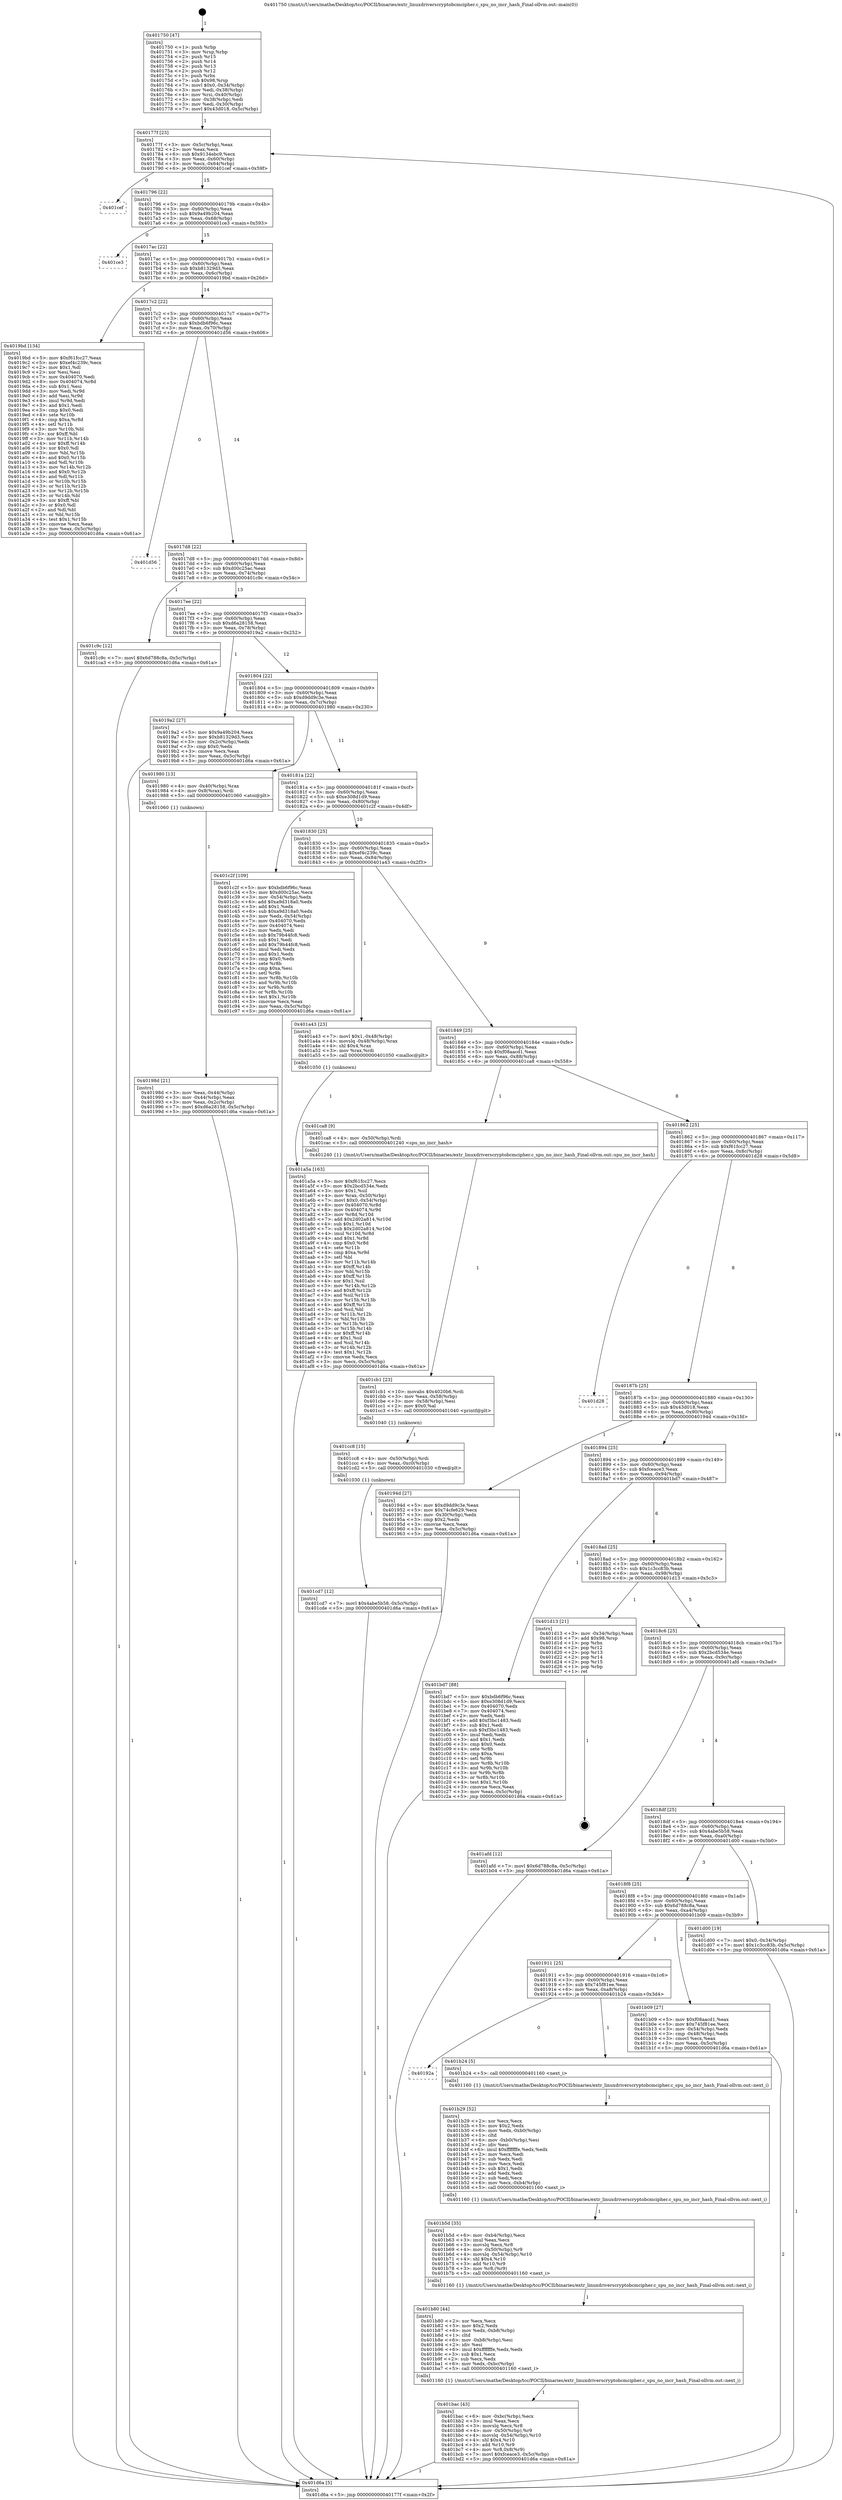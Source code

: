 digraph "0x401750" {
  label = "0x401750 (/mnt/c/Users/mathe/Desktop/tcc/POCII/binaries/extr_linuxdriverscryptobcmcipher.c_spu_no_incr_hash_Final-ollvm.out::main(0))"
  labelloc = "t"
  node[shape=record]

  Entry [label="",width=0.3,height=0.3,shape=circle,fillcolor=black,style=filled]
  "0x40177f" [label="{
     0x40177f [23]\l
     | [instrs]\l
     &nbsp;&nbsp;0x40177f \<+3\>: mov -0x5c(%rbp),%eax\l
     &nbsp;&nbsp;0x401782 \<+2\>: mov %eax,%ecx\l
     &nbsp;&nbsp;0x401784 \<+6\>: sub $0x9134ebc9,%ecx\l
     &nbsp;&nbsp;0x40178a \<+3\>: mov %eax,-0x60(%rbp)\l
     &nbsp;&nbsp;0x40178d \<+3\>: mov %ecx,-0x64(%rbp)\l
     &nbsp;&nbsp;0x401790 \<+6\>: je 0000000000401cef \<main+0x59f\>\l
  }"]
  "0x401cef" [label="{
     0x401cef\l
  }", style=dashed]
  "0x401796" [label="{
     0x401796 [22]\l
     | [instrs]\l
     &nbsp;&nbsp;0x401796 \<+5\>: jmp 000000000040179b \<main+0x4b\>\l
     &nbsp;&nbsp;0x40179b \<+3\>: mov -0x60(%rbp),%eax\l
     &nbsp;&nbsp;0x40179e \<+5\>: sub $0x9a49b204,%eax\l
     &nbsp;&nbsp;0x4017a3 \<+3\>: mov %eax,-0x68(%rbp)\l
     &nbsp;&nbsp;0x4017a6 \<+6\>: je 0000000000401ce3 \<main+0x593\>\l
  }"]
  Exit [label="",width=0.3,height=0.3,shape=circle,fillcolor=black,style=filled,peripheries=2]
  "0x401ce3" [label="{
     0x401ce3\l
  }", style=dashed]
  "0x4017ac" [label="{
     0x4017ac [22]\l
     | [instrs]\l
     &nbsp;&nbsp;0x4017ac \<+5\>: jmp 00000000004017b1 \<main+0x61\>\l
     &nbsp;&nbsp;0x4017b1 \<+3\>: mov -0x60(%rbp),%eax\l
     &nbsp;&nbsp;0x4017b4 \<+5\>: sub $0xb81329d3,%eax\l
     &nbsp;&nbsp;0x4017b9 \<+3\>: mov %eax,-0x6c(%rbp)\l
     &nbsp;&nbsp;0x4017bc \<+6\>: je 00000000004019bd \<main+0x26d\>\l
  }"]
  "0x401cd7" [label="{
     0x401cd7 [12]\l
     | [instrs]\l
     &nbsp;&nbsp;0x401cd7 \<+7\>: movl $0x4abe5b58,-0x5c(%rbp)\l
     &nbsp;&nbsp;0x401cde \<+5\>: jmp 0000000000401d6a \<main+0x61a\>\l
  }"]
  "0x4019bd" [label="{
     0x4019bd [134]\l
     | [instrs]\l
     &nbsp;&nbsp;0x4019bd \<+5\>: mov $0xf61fcc27,%eax\l
     &nbsp;&nbsp;0x4019c2 \<+5\>: mov $0xef4c239c,%ecx\l
     &nbsp;&nbsp;0x4019c7 \<+2\>: mov $0x1,%dl\l
     &nbsp;&nbsp;0x4019c9 \<+2\>: xor %esi,%esi\l
     &nbsp;&nbsp;0x4019cb \<+7\>: mov 0x404070,%edi\l
     &nbsp;&nbsp;0x4019d2 \<+8\>: mov 0x404074,%r8d\l
     &nbsp;&nbsp;0x4019da \<+3\>: sub $0x1,%esi\l
     &nbsp;&nbsp;0x4019dd \<+3\>: mov %edi,%r9d\l
     &nbsp;&nbsp;0x4019e0 \<+3\>: add %esi,%r9d\l
     &nbsp;&nbsp;0x4019e3 \<+4\>: imul %r9d,%edi\l
     &nbsp;&nbsp;0x4019e7 \<+3\>: and $0x1,%edi\l
     &nbsp;&nbsp;0x4019ea \<+3\>: cmp $0x0,%edi\l
     &nbsp;&nbsp;0x4019ed \<+4\>: sete %r10b\l
     &nbsp;&nbsp;0x4019f1 \<+4\>: cmp $0xa,%r8d\l
     &nbsp;&nbsp;0x4019f5 \<+4\>: setl %r11b\l
     &nbsp;&nbsp;0x4019f9 \<+3\>: mov %r10b,%bl\l
     &nbsp;&nbsp;0x4019fc \<+3\>: xor $0xff,%bl\l
     &nbsp;&nbsp;0x4019ff \<+3\>: mov %r11b,%r14b\l
     &nbsp;&nbsp;0x401a02 \<+4\>: xor $0xff,%r14b\l
     &nbsp;&nbsp;0x401a06 \<+3\>: xor $0x0,%dl\l
     &nbsp;&nbsp;0x401a09 \<+3\>: mov %bl,%r15b\l
     &nbsp;&nbsp;0x401a0c \<+4\>: and $0x0,%r15b\l
     &nbsp;&nbsp;0x401a10 \<+3\>: and %dl,%r10b\l
     &nbsp;&nbsp;0x401a13 \<+3\>: mov %r14b,%r12b\l
     &nbsp;&nbsp;0x401a16 \<+4\>: and $0x0,%r12b\l
     &nbsp;&nbsp;0x401a1a \<+3\>: and %dl,%r11b\l
     &nbsp;&nbsp;0x401a1d \<+3\>: or %r10b,%r15b\l
     &nbsp;&nbsp;0x401a20 \<+3\>: or %r11b,%r12b\l
     &nbsp;&nbsp;0x401a23 \<+3\>: xor %r12b,%r15b\l
     &nbsp;&nbsp;0x401a26 \<+3\>: or %r14b,%bl\l
     &nbsp;&nbsp;0x401a29 \<+3\>: xor $0xff,%bl\l
     &nbsp;&nbsp;0x401a2c \<+3\>: or $0x0,%dl\l
     &nbsp;&nbsp;0x401a2f \<+2\>: and %dl,%bl\l
     &nbsp;&nbsp;0x401a31 \<+3\>: or %bl,%r15b\l
     &nbsp;&nbsp;0x401a34 \<+4\>: test $0x1,%r15b\l
     &nbsp;&nbsp;0x401a38 \<+3\>: cmovne %ecx,%eax\l
     &nbsp;&nbsp;0x401a3b \<+3\>: mov %eax,-0x5c(%rbp)\l
     &nbsp;&nbsp;0x401a3e \<+5\>: jmp 0000000000401d6a \<main+0x61a\>\l
  }"]
  "0x4017c2" [label="{
     0x4017c2 [22]\l
     | [instrs]\l
     &nbsp;&nbsp;0x4017c2 \<+5\>: jmp 00000000004017c7 \<main+0x77\>\l
     &nbsp;&nbsp;0x4017c7 \<+3\>: mov -0x60(%rbp),%eax\l
     &nbsp;&nbsp;0x4017ca \<+5\>: sub $0xbdb6f96c,%eax\l
     &nbsp;&nbsp;0x4017cf \<+3\>: mov %eax,-0x70(%rbp)\l
     &nbsp;&nbsp;0x4017d2 \<+6\>: je 0000000000401d56 \<main+0x606\>\l
  }"]
  "0x401cc8" [label="{
     0x401cc8 [15]\l
     | [instrs]\l
     &nbsp;&nbsp;0x401cc8 \<+4\>: mov -0x50(%rbp),%rdi\l
     &nbsp;&nbsp;0x401ccc \<+6\>: mov %eax,-0xc0(%rbp)\l
     &nbsp;&nbsp;0x401cd2 \<+5\>: call 0000000000401030 \<free@plt\>\l
     | [calls]\l
     &nbsp;&nbsp;0x401030 \{1\} (unknown)\l
  }"]
  "0x401d56" [label="{
     0x401d56\l
  }", style=dashed]
  "0x4017d8" [label="{
     0x4017d8 [22]\l
     | [instrs]\l
     &nbsp;&nbsp;0x4017d8 \<+5\>: jmp 00000000004017dd \<main+0x8d\>\l
     &nbsp;&nbsp;0x4017dd \<+3\>: mov -0x60(%rbp),%eax\l
     &nbsp;&nbsp;0x4017e0 \<+5\>: sub $0xd00c25ac,%eax\l
     &nbsp;&nbsp;0x4017e5 \<+3\>: mov %eax,-0x74(%rbp)\l
     &nbsp;&nbsp;0x4017e8 \<+6\>: je 0000000000401c9c \<main+0x54c\>\l
  }"]
  "0x401cb1" [label="{
     0x401cb1 [23]\l
     | [instrs]\l
     &nbsp;&nbsp;0x401cb1 \<+10\>: movabs $0x4020b6,%rdi\l
     &nbsp;&nbsp;0x401cbb \<+3\>: mov %eax,-0x58(%rbp)\l
     &nbsp;&nbsp;0x401cbe \<+3\>: mov -0x58(%rbp),%esi\l
     &nbsp;&nbsp;0x401cc1 \<+2\>: mov $0x0,%al\l
     &nbsp;&nbsp;0x401cc3 \<+5\>: call 0000000000401040 \<printf@plt\>\l
     | [calls]\l
     &nbsp;&nbsp;0x401040 \{1\} (unknown)\l
  }"]
  "0x401c9c" [label="{
     0x401c9c [12]\l
     | [instrs]\l
     &nbsp;&nbsp;0x401c9c \<+7\>: movl $0x6d788c8a,-0x5c(%rbp)\l
     &nbsp;&nbsp;0x401ca3 \<+5\>: jmp 0000000000401d6a \<main+0x61a\>\l
  }"]
  "0x4017ee" [label="{
     0x4017ee [22]\l
     | [instrs]\l
     &nbsp;&nbsp;0x4017ee \<+5\>: jmp 00000000004017f3 \<main+0xa3\>\l
     &nbsp;&nbsp;0x4017f3 \<+3\>: mov -0x60(%rbp),%eax\l
     &nbsp;&nbsp;0x4017f6 \<+5\>: sub $0xd6a28158,%eax\l
     &nbsp;&nbsp;0x4017fb \<+3\>: mov %eax,-0x78(%rbp)\l
     &nbsp;&nbsp;0x4017fe \<+6\>: je 00000000004019a2 \<main+0x252\>\l
  }"]
  "0x401bac" [label="{
     0x401bac [43]\l
     | [instrs]\l
     &nbsp;&nbsp;0x401bac \<+6\>: mov -0xbc(%rbp),%ecx\l
     &nbsp;&nbsp;0x401bb2 \<+3\>: imul %eax,%ecx\l
     &nbsp;&nbsp;0x401bb5 \<+3\>: movslq %ecx,%r8\l
     &nbsp;&nbsp;0x401bb8 \<+4\>: mov -0x50(%rbp),%r9\l
     &nbsp;&nbsp;0x401bbc \<+4\>: movslq -0x54(%rbp),%r10\l
     &nbsp;&nbsp;0x401bc0 \<+4\>: shl $0x4,%r10\l
     &nbsp;&nbsp;0x401bc4 \<+3\>: add %r10,%r9\l
     &nbsp;&nbsp;0x401bc7 \<+4\>: mov %r8,0x8(%r9)\l
     &nbsp;&nbsp;0x401bcb \<+7\>: movl $0xfceace3,-0x5c(%rbp)\l
     &nbsp;&nbsp;0x401bd2 \<+5\>: jmp 0000000000401d6a \<main+0x61a\>\l
  }"]
  "0x4019a2" [label="{
     0x4019a2 [27]\l
     | [instrs]\l
     &nbsp;&nbsp;0x4019a2 \<+5\>: mov $0x9a49b204,%eax\l
     &nbsp;&nbsp;0x4019a7 \<+5\>: mov $0xb81329d3,%ecx\l
     &nbsp;&nbsp;0x4019ac \<+3\>: mov -0x2c(%rbp),%edx\l
     &nbsp;&nbsp;0x4019af \<+3\>: cmp $0x0,%edx\l
     &nbsp;&nbsp;0x4019b2 \<+3\>: cmove %ecx,%eax\l
     &nbsp;&nbsp;0x4019b5 \<+3\>: mov %eax,-0x5c(%rbp)\l
     &nbsp;&nbsp;0x4019b8 \<+5\>: jmp 0000000000401d6a \<main+0x61a\>\l
  }"]
  "0x401804" [label="{
     0x401804 [22]\l
     | [instrs]\l
     &nbsp;&nbsp;0x401804 \<+5\>: jmp 0000000000401809 \<main+0xb9\>\l
     &nbsp;&nbsp;0x401809 \<+3\>: mov -0x60(%rbp),%eax\l
     &nbsp;&nbsp;0x40180c \<+5\>: sub $0xd9dd9c3e,%eax\l
     &nbsp;&nbsp;0x401811 \<+3\>: mov %eax,-0x7c(%rbp)\l
     &nbsp;&nbsp;0x401814 \<+6\>: je 0000000000401980 \<main+0x230\>\l
  }"]
  "0x401b80" [label="{
     0x401b80 [44]\l
     | [instrs]\l
     &nbsp;&nbsp;0x401b80 \<+2\>: xor %ecx,%ecx\l
     &nbsp;&nbsp;0x401b82 \<+5\>: mov $0x2,%edx\l
     &nbsp;&nbsp;0x401b87 \<+6\>: mov %edx,-0xb8(%rbp)\l
     &nbsp;&nbsp;0x401b8d \<+1\>: cltd\l
     &nbsp;&nbsp;0x401b8e \<+6\>: mov -0xb8(%rbp),%esi\l
     &nbsp;&nbsp;0x401b94 \<+2\>: idiv %esi\l
     &nbsp;&nbsp;0x401b96 \<+6\>: imul $0xfffffffe,%edx,%edx\l
     &nbsp;&nbsp;0x401b9c \<+3\>: sub $0x1,%ecx\l
     &nbsp;&nbsp;0x401b9f \<+2\>: sub %ecx,%edx\l
     &nbsp;&nbsp;0x401ba1 \<+6\>: mov %edx,-0xbc(%rbp)\l
     &nbsp;&nbsp;0x401ba7 \<+5\>: call 0000000000401160 \<next_i\>\l
     | [calls]\l
     &nbsp;&nbsp;0x401160 \{1\} (/mnt/c/Users/mathe/Desktop/tcc/POCII/binaries/extr_linuxdriverscryptobcmcipher.c_spu_no_incr_hash_Final-ollvm.out::next_i)\l
  }"]
  "0x401980" [label="{
     0x401980 [13]\l
     | [instrs]\l
     &nbsp;&nbsp;0x401980 \<+4\>: mov -0x40(%rbp),%rax\l
     &nbsp;&nbsp;0x401984 \<+4\>: mov 0x8(%rax),%rdi\l
     &nbsp;&nbsp;0x401988 \<+5\>: call 0000000000401060 \<atoi@plt\>\l
     | [calls]\l
     &nbsp;&nbsp;0x401060 \{1\} (unknown)\l
  }"]
  "0x40181a" [label="{
     0x40181a [22]\l
     | [instrs]\l
     &nbsp;&nbsp;0x40181a \<+5\>: jmp 000000000040181f \<main+0xcf\>\l
     &nbsp;&nbsp;0x40181f \<+3\>: mov -0x60(%rbp),%eax\l
     &nbsp;&nbsp;0x401822 \<+5\>: sub $0xe308d1d9,%eax\l
     &nbsp;&nbsp;0x401827 \<+3\>: mov %eax,-0x80(%rbp)\l
     &nbsp;&nbsp;0x40182a \<+6\>: je 0000000000401c2f \<main+0x4df\>\l
  }"]
  "0x401b5d" [label="{
     0x401b5d [35]\l
     | [instrs]\l
     &nbsp;&nbsp;0x401b5d \<+6\>: mov -0xb4(%rbp),%ecx\l
     &nbsp;&nbsp;0x401b63 \<+3\>: imul %eax,%ecx\l
     &nbsp;&nbsp;0x401b66 \<+3\>: movslq %ecx,%r8\l
     &nbsp;&nbsp;0x401b69 \<+4\>: mov -0x50(%rbp),%r9\l
     &nbsp;&nbsp;0x401b6d \<+4\>: movslq -0x54(%rbp),%r10\l
     &nbsp;&nbsp;0x401b71 \<+4\>: shl $0x4,%r10\l
     &nbsp;&nbsp;0x401b75 \<+3\>: add %r10,%r9\l
     &nbsp;&nbsp;0x401b78 \<+3\>: mov %r8,(%r9)\l
     &nbsp;&nbsp;0x401b7b \<+5\>: call 0000000000401160 \<next_i\>\l
     | [calls]\l
     &nbsp;&nbsp;0x401160 \{1\} (/mnt/c/Users/mathe/Desktop/tcc/POCII/binaries/extr_linuxdriverscryptobcmcipher.c_spu_no_incr_hash_Final-ollvm.out::next_i)\l
  }"]
  "0x401c2f" [label="{
     0x401c2f [109]\l
     | [instrs]\l
     &nbsp;&nbsp;0x401c2f \<+5\>: mov $0xbdb6f96c,%eax\l
     &nbsp;&nbsp;0x401c34 \<+5\>: mov $0xd00c25ac,%ecx\l
     &nbsp;&nbsp;0x401c39 \<+3\>: mov -0x54(%rbp),%edx\l
     &nbsp;&nbsp;0x401c3c \<+6\>: add $0xa9d318a0,%edx\l
     &nbsp;&nbsp;0x401c42 \<+3\>: add $0x1,%edx\l
     &nbsp;&nbsp;0x401c45 \<+6\>: sub $0xa9d318a0,%edx\l
     &nbsp;&nbsp;0x401c4b \<+3\>: mov %edx,-0x54(%rbp)\l
     &nbsp;&nbsp;0x401c4e \<+7\>: mov 0x404070,%edx\l
     &nbsp;&nbsp;0x401c55 \<+7\>: mov 0x404074,%esi\l
     &nbsp;&nbsp;0x401c5c \<+2\>: mov %edx,%edi\l
     &nbsp;&nbsp;0x401c5e \<+6\>: sub $0x79b44fc8,%edi\l
     &nbsp;&nbsp;0x401c64 \<+3\>: sub $0x1,%edi\l
     &nbsp;&nbsp;0x401c67 \<+6\>: add $0x79b44fc8,%edi\l
     &nbsp;&nbsp;0x401c6d \<+3\>: imul %edi,%edx\l
     &nbsp;&nbsp;0x401c70 \<+3\>: and $0x1,%edx\l
     &nbsp;&nbsp;0x401c73 \<+3\>: cmp $0x0,%edx\l
     &nbsp;&nbsp;0x401c76 \<+4\>: sete %r8b\l
     &nbsp;&nbsp;0x401c7a \<+3\>: cmp $0xa,%esi\l
     &nbsp;&nbsp;0x401c7d \<+4\>: setl %r9b\l
     &nbsp;&nbsp;0x401c81 \<+3\>: mov %r8b,%r10b\l
     &nbsp;&nbsp;0x401c84 \<+3\>: and %r9b,%r10b\l
     &nbsp;&nbsp;0x401c87 \<+3\>: xor %r9b,%r8b\l
     &nbsp;&nbsp;0x401c8a \<+3\>: or %r8b,%r10b\l
     &nbsp;&nbsp;0x401c8d \<+4\>: test $0x1,%r10b\l
     &nbsp;&nbsp;0x401c91 \<+3\>: cmovne %ecx,%eax\l
     &nbsp;&nbsp;0x401c94 \<+3\>: mov %eax,-0x5c(%rbp)\l
     &nbsp;&nbsp;0x401c97 \<+5\>: jmp 0000000000401d6a \<main+0x61a\>\l
  }"]
  "0x401830" [label="{
     0x401830 [25]\l
     | [instrs]\l
     &nbsp;&nbsp;0x401830 \<+5\>: jmp 0000000000401835 \<main+0xe5\>\l
     &nbsp;&nbsp;0x401835 \<+3\>: mov -0x60(%rbp),%eax\l
     &nbsp;&nbsp;0x401838 \<+5\>: sub $0xef4c239c,%eax\l
     &nbsp;&nbsp;0x40183d \<+6\>: mov %eax,-0x84(%rbp)\l
     &nbsp;&nbsp;0x401843 \<+6\>: je 0000000000401a43 \<main+0x2f3\>\l
  }"]
  "0x401b29" [label="{
     0x401b29 [52]\l
     | [instrs]\l
     &nbsp;&nbsp;0x401b29 \<+2\>: xor %ecx,%ecx\l
     &nbsp;&nbsp;0x401b2b \<+5\>: mov $0x2,%edx\l
     &nbsp;&nbsp;0x401b30 \<+6\>: mov %edx,-0xb0(%rbp)\l
     &nbsp;&nbsp;0x401b36 \<+1\>: cltd\l
     &nbsp;&nbsp;0x401b37 \<+6\>: mov -0xb0(%rbp),%esi\l
     &nbsp;&nbsp;0x401b3d \<+2\>: idiv %esi\l
     &nbsp;&nbsp;0x401b3f \<+6\>: imul $0xfffffffe,%edx,%edx\l
     &nbsp;&nbsp;0x401b45 \<+2\>: mov %ecx,%edi\l
     &nbsp;&nbsp;0x401b47 \<+2\>: sub %edx,%edi\l
     &nbsp;&nbsp;0x401b49 \<+2\>: mov %ecx,%edx\l
     &nbsp;&nbsp;0x401b4b \<+3\>: sub $0x1,%edx\l
     &nbsp;&nbsp;0x401b4e \<+2\>: add %edx,%edi\l
     &nbsp;&nbsp;0x401b50 \<+2\>: sub %edi,%ecx\l
     &nbsp;&nbsp;0x401b52 \<+6\>: mov %ecx,-0xb4(%rbp)\l
     &nbsp;&nbsp;0x401b58 \<+5\>: call 0000000000401160 \<next_i\>\l
     | [calls]\l
     &nbsp;&nbsp;0x401160 \{1\} (/mnt/c/Users/mathe/Desktop/tcc/POCII/binaries/extr_linuxdriverscryptobcmcipher.c_spu_no_incr_hash_Final-ollvm.out::next_i)\l
  }"]
  "0x401a43" [label="{
     0x401a43 [23]\l
     | [instrs]\l
     &nbsp;&nbsp;0x401a43 \<+7\>: movl $0x1,-0x48(%rbp)\l
     &nbsp;&nbsp;0x401a4a \<+4\>: movslq -0x48(%rbp),%rax\l
     &nbsp;&nbsp;0x401a4e \<+4\>: shl $0x4,%rax\l
     &nbsp;&nbsp;0x401a52 \<+3\>: mov %rax,%rdi\l
     &nbsp;&nbsp;0x401a55 \<+5\>: call 0000000000401050 \<malloc@plt\>\l
     | [calls]\l
     &nbsp;&nbsp;0x401050 \{1\} (unknown)\l
  }"]
  "0x401849" [label="{
     0x401849 [25]\l
     | [instrs]\l
     &nbsp;&nbsp;0x401849 \<+5\>: jmp 000000000040184e \<main+0xfe\>\l
     &nbsp;&nbsp;0x40184e \<+3\>: mov -0x60(%rbp),%eax\l
     &nbsp;&nbsp;0x401851 \<+5\>: sub $0xf08aacd1,%eax\l
     &nbsp;&nbsp;0x401856 \<+6\>: mov %eax,-0x88(%rbp)\l
     &nbsp;&nbsp;0x40185c \<+6\>: je 0000000000401ca8 \<main+0x558\>\l
  }"]
  "0x40192a" [label="{
     0x40192a\l
  }", style=dashed]
  "0x401ca8" [label="{
     0x401ca8 [9]\l
     | [instrs]\l
     &nbsp;&nbsp;0x401ca8 \<+4\>: mov -0x50(%rbp),%rdi\l
     &nbsp;&nbsp;0x401cac \<+5\>: call 0000000000401240 \<spu_no_incr_hash\>\l
     | [calls]\l
     &nbsp;&nbsp;0x401240 \{1\} (/mnt/c/Users/mathe/Desktop/tcc/POCII/binaries/extr_linuxdriverscryptobcmcipher.c_spu_no_incr_hash_Final-ollvm.out::spu_no_incr_hash)\l
  }"]
  "0x401862" [label="{
     0x401862 [25]\l
     | [instrs]\l
     &nbsp;&nbsp;0x401862 \<+5\>: jmp 0000000000401867 \<main+0x117\>\l
     &nbsp;&nbsp;0x401867 \<+3\>: mov -0x60(%rbp),%eax\l
     &nbsp;&nbsp;0x40186a \<+5\>: sub $0xf61fcc27,%eax\l
     &nbsp;&nbsp;0x40186f \<+6\>: mov %eax,-0x8c(%rbp)\l
     &nbsp;&nbsp;0x401875 \<+6\>: je 0000000000401d28 \<main+0x5d8\>\l
  }"]
  "0x401b24" [label="{
     0x401b24 [5]\l
     | [instrs]\l
     &nbsp;&nbsp;0x401b24 \<+5\>: call 0000000000401160 \<next_i\>\l
     | [calls]\l
     &nbsp;&nbsp;0x401160 \{1\} (/mnt/c/Users/mathe/Desktop/tcc/POCII/binaries/extr_linuxdriverscryptobcmcipher.c_spu_no_incr_hash_Final-ollvm.out::next_i)\l
  }"]
  "0x401d28" [label="{
     0x401d28\l
  }", style=dashed]
  "0x40187b" [label="{
     0x40187b [25]\l
     | [instrs]\l
     &nbsp;&nbsp;0x40187b \<+5\>: jmp 0000000000401880 \<main+0x130\>\l
     &nbsp;&nbsp;0x401880 \<+3\>: mov -0x60(%rbp),%eax\l
     &nbsp;&nbsp;0x401883 \<+5\>: sub $0x43d018,%eax\l
     &nbsp;&nbsp;0x401888 \<+6\>: mov %eax,-0x90(%rbp)\l
     &nbsp;&nbsp;0x40188e \<+6\>: je 000000000040194d \<main+0x1fd\>\l
  }"]
  "0x401911" [label="{
     0x401911 [25]\l
     | [instrs]\l
     &nbsp;&nbsp;0x401911 \<+5\>: jmp 0000000000401916 \<main+0x1c6\>\l
     &nbsp;&nbsp;0x401916 \<+3\>: mov -0x60(%rbp),%eax\l
     &nbsp;&nbsp;0x401919 \<+5\>: sub $0x745f81ee,%eax\l
     &nbsp;&nbsp;0x40191e \<+6\>: mov %eax,-0xa8(%rbp)\l
     &nbsp;&nbsp;0x401924 \<+6\>: je 0000000000401b24 \<main+0x3d4\>\l
  }"]
  "0x40194d" [label="{
     0x40194d [27]\l
     | [instrs]\l
     &nbsp;&nbsp;0x40194d \<+5\>: mov $0xd9dd9c3e,%eax\l
     &nbsp;&nbsp;0x401952 \<+5\>: mov $0x74cfe629,%ecx\l
     &nbsp;&nbsp;0x401957 \<+3\>: mov -0x30(%rbp),%edx\l
     &nbsp;&nbsp;0x40195a \<+3\>: cmp $0x2,%edx\l
     &nbsp;&nbsp;0x40195d \<+3\>: cmovne %ecx,%eax\l
     &nbsp;&nbsp;0x401960 \<+3\>: mov %eax,-0x5c(%rbp)\l
     &nbsp;&nbsp;0x401963 \<+5\>: jmp 0000000000401d6a \<main+0x61a\>\l
  }"]
  "0x401894" [label="{
     0x401894 [25]\l
     | [instrs]\l
     &nbsp;&nbsp;0x401894 \<+5\>: jmp 0000000000401899 \<main+0x149\>\l
     &nbsp;&nbsp;0x401899 \<+3\>: mov -0x60(%rbp),%eax\l
     &nbsp;&nbsp;0x40189c \<+5\>: sub $0xfceace3,%eax\l
     &nbsp;&nbsp;0x4018a1 \<+6\>: mov %eax,-0x94(%rbp)\l
     &nbsp;&nbsp;0x4018a7 \<+6\>: je 0000000000401bd7 \<main+0x487\>\l
  }"]
  "0x401d6a" [label="{
     0x401d6a [5]\l
     | [instrs]\l
     &nbsp;&nbsp;0x401d6a \<+5\>: jmp 000000000040177f \<main+0x2f\>\l
  }"]
  "0x401750" [label="{
     0x401750 [47]\l
     | [instrs]\l
     &nbsp;&nbsp;0x401750 \<+1\>: push %rbp\l
     &nbsp;&nbsp;0x401751 \<+3\>: mov %rsp,%rbp\l
     &nbsp;&nbsp;0x401754 \<+2\>: push %r15\l
     &nbsp;&nbsp;0x401756 \<+2\>: push %r14\l
     &nbsp;&nbsp;0x401758 \<+2\>: push %r13\l
     &nbsp;&nbsp;0x40175a \<+2\>: push %r12\l
     &nbsp;&nbsp;0x40175c \<+1\>: push %rbx\l
     &nbsp;&nbsp;0x40175d \<+7\>: sub $0x98,%rsp\l
     &nbsp;&nbsp;0x401764 \<+7\>: movl $0x0,-0x34(%rbp)\l
     &nbsp;&nbsp;0x40176b \<+3\>: mov %edi,-0x38(%rbp)\l
     &nbsp;&nbsp;0x40176e \<+4\>: mov %rsi,-0x40(%rbp)\l
     &nbsp;&nbsp;0x401772 \<+3\>: mov -0x38(%rbp),%edi\l
     &nbsp;&nbsp;0x401775 \<+3\>: mov %edi,-0x30(%rbp)\l
     &nbsp;&nbsp;0x401778 \<+7\>: movl $0x43d018,-0x5c(%rbp)\l
  }"]
  "0x40198d" [label="{
     0x40198d [21]\l
     | [instrs]\l
     &nbsp;&nbsp;0x40198d \<+3\>: mov %eax,-0x44(%rbp)\l
     &nbsp;&nbsp;0x401990 \<+3\>: mov -0x44(%rbp),%eax\l
     &nbsp;&nbsp;0x401993 \<+3\>: mov %eax,-0x2c(%rbp)\l
     &nbsp;&nbsp;0x401996 \<+7\>: movl $0xd6a28158,-0x5c(%rbp)\l
     &nbsp;&nbsp;0x40199d \<+5\>: jmp 0000000000401d6a \<main+0x61a\>\l
  }"]
  "0x401a5a" [label="{
     0x401a5a [163]\l
     | [instrs]\l
     &nbsp;&nbsp;0x401a5a \<+5\>: mov $0xf61fcc27,%ecx\l
     &nbsp;&nbsp;0x401a5f \<+5\>: mov $0x2bcd534e,%edx\l
     &nbsp;&nbsp;0x401a64 \<+3\>: mov $0x1,%sil\l
     &nbsp;&nbsp;0x401a67 \<+4\>: mov %rax,-0x50(%rbp)\l
     &nbsp;&nbsp;0x401a6b \<+7\>: movl $0x0,-0x54(%rbp)\l
     &nbsp;&nbsp;0x401a72 \<+8\>: mov 0x404070,%r8d\l
     &nbsp;&nbsp;0x401a7a \<+8\>: mov 0x404074,%r9d\l
     &nbsp;&nbsp;0x401a82 \<+3\>: mov %r8d,%r10d\l
     &nbsp;&nbsp;0x401a85 \<+7\>: add $0x2d02a814,%r10d\l
     &nbsp;&nbsp;0x401a8c \<+4\>: sub $0x1,%r10d\l
     &nbsp;&nbsp;0x401a90 \<+7\>: sub $0x2d02a814,%r10d\l
     &nbsp;&nbsp;0x401a97 \<+4\>: imul %r10d,%r8d\l
     &nbsp;&nbsp;0x401a9b \<+4\>: and $0x1,%r8d\l
     &nbsp;&nbsp;0x401a9f \<+4\>: cmp $0x0,%r8d\l
     &nbsp;&nbsp;0x401aa3 \<+4\>: sete %r11b\l
     &nbsp;&nbsp;0x401aa7 \<+4\>: cmp $0xa,%r9d\l
     &nbsp;&nbsp;0x401aab \<+3\>: setl %bl\l
     &nbsp;&nbsp;0x401aae \<+3\>: mov %r11b,%r14b\l
     &nbsp;&nbsp;0x401ab1 \<+4\>: xor $0xff,%r14b\l
     &nbsp;&nbsp;0x401ab5 \<+3\>: mov %bl,%r15b\l
     &nbsp;&nbsp;0x401ab8 \<+4\>: xor $0xff,%r15b\l
     &nbsp;&nbsp;0x401abc \<+4\>: xor $0x1,%sil\l
     &nbsp;&nbsp;0x401ac0 \<+3\>: mov %r14b,%r12b\l
     &nbsp;&nbsp;0x401ac3 \<+4\>: and $0xff,%r12b\l
     &nbsp;&nbsp;0x401ac7 \<+3\>: and %sil,%r11b\l
     &nbsp;&nbsp;0x401aca \<+3\>: mov %r15b,%r13b\l
     &nbsp;&nbsp;0x401acd \<+4\>: and $0xff,%r13b\l
     &nbsp;&nbsp;0x401ad1 \<+3\>: and %sil,%bl\l
     &nbsp;&nbsp;0x401ad4 \<+3\>: or %r11b,%r12b\l
     &nbsp;&nbsp;0x401ad7 \<+3\>: or %bl,%r13b\l
     &nbsp;&nbsp;0x401ada \<+3\>: xor %r13b,%r12b\l
     &nbsp;&nbsp;0x401add \<+3\>: or %r15b,%r14b\l
     &nbsp;&nbsp;0x401ae0 \<+4\>: xor $0xff,%r14b\l
     &nbsp;&nbsp;0x401ae4 \<+4\>: or $0x1,%sil\l
     &nbsp;&nbsp;0x401ae8 \<+3\>: and %sil,%r14b\l
     &nbsp;&nbsp;0x401aeb \<+3\>: or %r14b,%r12b\l
     &nbsp;&nbsp;0x401aee \<+4\>: test $0x1,%r12b\l
     &nbsp;&nbsp;0x401af2 \<+3\>: cmovne %edx,%ecx\l
     &nbsp;&nbsp;0x401af5 \<+3\>: mov %ecx,-0x5c(%rbp)\l
     &nbsp;&nbsp;0x401af8 \<+5\>: jmp 0000000000401d6a \<main+0x61a\>\l
  }"]
  "0x401b09" [label="{
     0x401b09 [27]\l
     | [instrs]\l
     &nbsp;&nbsp;0x401b09 \<+5\>: mov $0xf08aacd1,%eax\l
     &nbsp;&nbsp;0x401b0e \<+5\>: mov $0x745f81ee,%ecx\l
     &nbsp;&nbsp;0x401b13 \<+3\>: mov -0x54(%rbp),%edx\l
     &nbsp;&nbsp;0x401b16 \<+3\>: cmp -0x48(%rbp),%edx\l
     &nbsp;&nbsp;0x401b19 \<+3\>: cmovl %ecx,%eax\l
     &nbsp;&nbsp;0x401b1c \<+3\>: mov %eax,-0x5c(%rbp)\l
     &nbsp;&nbsp;0x401b1f \<+5\>: jmp 0000000000401d6a \<main+0x61a\>\l
  }"]
  "0x401bd7" [label="{
     0x401bd7 [88]\l
     | [instrs]\l
     &nbsp;&nbsp;0x401bd7 \<+5\>: mov $0xbdb6f96c,%eax\l
     &nbsp;&nbsp;0x401bdc \<+5\>: mov $0xe308d1d9,%ecx\l
     &nbsp;&nbsp;0x401be1 \<+7\>: mov 0x404070,%edx\l
     &nbsp;&nbsp;0x401be8 \<+7\>: mov 0x404074,%esi\l
     &nbsp;&nbsp;0x401bef \<+2\>: mov %edx,%edi\l
     &nbsp;&nbsp;0x401bf1 \<+6\>: add $0xf3bc1483,%edi\l
     &nbsp;&nbsp;0x401bf7 \<+3\>: sub $0x1,%edi\l
     &nbsp;&nbsp;0x401bfa \<+6\>: sub $0xf3bc1483,%edi\l
     &nbsp;&nbsp;0x401c00 \<+3\>: imul %edi,%edx\l
     &nbsp;&nbsp;0x401c03 \<+3\>: and $0x1,%edx\l
     &nbsp;&nbsp;0x401c06 \<+3\>: cmp $0x0,%edx\l
     &nbsp;&nbsp;0x401c09 \<+4\>: sete %r8b\l
     &nbsp;&nbsp;0x401c0d \<+3\>: cmp $0xa,%esi\l
     &nbsp;&nbsp;0x401c10 \<+4\>: setl %r9b\l
     &nbsp;&nbsp;0x401c14 \<+3\>: mov %r8b,%r10b\l
     &nbsp;&nbsp;0x401c17 \<+3\>: and %r9b,%r10b\l
     &nbsp;&nbsp;0x401c1a \<+3\>: xor %r9b,%r8b\l
     &nbsp;&nbsp;0x401c1d \<+3\>: or %r8b,%r10b\l
     &nbsp;&nbsp;0x401c20 \<+4\>: test $0x1,%r10b\l
     &nbsp;&nbsp;0x401c24 \<+3\>: cmovne %ecx,%eax\l
     &nbsp;&nbsp;0x401c27 \<+3\>: mov %eax,-0x5c(%rbp)\l
     &nbsp;&nbsp;0x401c2a \<+5\>: jmp 0000000000401d6a \<main+0x61a\>\l
  }"]
  "0x4018ad" [label="{
     0x4018ad [25]\l
     | [instrs]\l
     &nbsp;&nbsp;0x4018ad \<+5\>: jmp 00000000004018b2 \<main+0x162\>\l
     &nbsp;&nbsp;0x4018b2 \<+3\>: mov -0x60(%rbp),%eax\l
     &nbsp;&nbsp;0x4018b5 \<+5\>: sub $0x1c3cc83b,%eax\l
     &nbsp;&nbsp;0x4018ba \<+6\>: mov %eax,-0x98(%rbp)\l
     &nbsp;&nbsp;0x4018c0 \<+6\>: je 0000000000401d13 \<main+0x5c3\>\l
  }"]
  "0x4018f8" [label="{
     0x4018f8 [25]\l
     | [instrs]\l
     &nbsp;&nbsp;0x4018f8 \<+5\>: jmp 00000000004018fd \<main+0x1ad\>\l
     &nbsp;&nbsp;0x4018fd \<+3\>: mov -0x60(%rbp),%eax\l
     &nbsp;&nbsp;0x401900 \<+5\>: sub $0x6d788c8a,%eax\l
     &nbsp;&nbsp;0x401905 \<+6\>: mov %eax,-0xa4(%rbp)\l
     &nbsp;&nbsp;0x40190b \<+6\>: je 0000000000401b09 \<main+0x3b9\>\l
  }"]
  "0x401d13" [label="{
     0x401d13 [21]\l
     | [instrs]\l
     &nbsp;&nbsp;0x401d13 \<+3\>: mov -0x34(%rbp),%eax\l
     &nbsp;&nbsp;0x401d16 \<+7\>: add $0x98,%rsp\l
     &nbsp;&nbsp;0x401d1d \<+1\>: pop %rbx\l
     &nbsp;&nbsp;0x401d1e \<+2\>: pop %r12\l
     &nbsp;&nbsp;0x401d20 \<+2\>: pop %r13\l
     &nbsp;&nbsp;0x401d22 \<+2\>: pop %r14\l
     &nbsp;&nbsp;0x401d24 \<+2\>: pop %r15\l
     &nbsp;&nbsp;0x401d26 \<+1\>: pop %rbp\l
     &nbsp;&nbsp;0x401d27 \<+1\>: ret\l
  }"]
  "0x4018c6" [label="{
     0x4018c6 [25]\l
     | [instrs]\l
     &nbsp;&nbsp;0x4018c6 \<+5\>: jmp 00000000004018cb \<main+0x17b\>\l
     &nbsp;&nbsp;0x4018cb \<+3\>: mov -0x60(%rbp),%eax\l
     &nbsp;&nbsp;0x4018ce \<+5\>: sub $0x2bcd534e,%eax\l
     &nbsp;&nbsp;0x4018d3 \<+6\>: mov %eax,-0x9c(%rbp)\l
     &nbsp;&nbsp;0x4018d9 \<+6\>: je 0000000000401afd \<main+0x3ad\>\l
  }"]
  "0x401d00" [label="{
     0x401d00 [19]\l
     | [instrs]\l
     &nbsp;&nbsp;0x401d00 \<+7\>: movl $0x0,-0x34(%rbp)\l
     &nbsp;&nbsp;0x401d07 \<+7\>: movl $0x1c3cc83b,-0x5c(%rbp)\l
     &nbsp;&nbsp;0x401d0e \<+5\>: jmp 0000000000401d6a \<main+0x61a\>\l
  }"]
  "0x401afd" [label="{
     0x401afd [12]\l
     | [instrs]\l
     &nbsp;&nbsp;0x401afd \<+7\>: movl $0x6d788c8a,-0x5c(%rbp)\l
     &nbsp;&nbsp;0x401b04 \<+5\>: jmp 0000000000401d6a \<main+0x61a\>\l
  }"]
  "0x4018df" [label="{
     0x4018df [25]\l
     | [instrs]\l
     &nbsp;&nbsp;0x4018df \<+5\>: jmp 00000000004018e4 \<main+0x194\>\l
     &nbsp;&nbsp;0x4018e4 \<+3\>: mov -0x60(%rbp),%eax\l
     &nbsp;&nbsp;0x4018e7 \<+5\>: sub $0x4abe5b58,%eax\l
     &nbsp;&nbsp;0x4018ec \<+6\>: mov %eax,-0xa0(%rbp)\l
     &nbsp;&nbsp;0x4018f2 \<+6\>: je 0000000000401d00 \<main+0x5b0\>\l
  }"]
  Entry -> "0x401750" [label=" 1"]
  "0x40177f" -> "0x401cef" [label=" 0"]
  "0x40177f" -> "0x401796" [label=" 15"]
  "0x401d13" -> Exit [label=" 1"]
  "0x401796" -> "0x401ce3" [label=" 0"]
  "0x401796" -> "0x4017ac" [label=" 15"]
  "0x401d00" -> "0x401d6a" [label=" 1"]
  "0x4017ac" -> "0x4019bd" [label=" 1"]
  "0x4017ac" -> "0x4017c2" [label=" 14"]
  "0x401cd7" -> "0x401d6a" [label=" 1"]
  "0x4017c2" -> "0x401d56" [label=" 0"]
  "0x4017c2" -> "0x4017d8" [label=" 14"]
  "0x401cc8" -> "0x401cd7" [label=" 1"]
  "0x4017d8" -> "0x401c9c" [label=" 1"]
  "0x4017d8" -> "0x4017ee" [label=" 13"]
  "0x401cb1" -> "0x401cc8" [label=" 1"]
  "0x4017ee" -> "0x4019a2" [label=" 1"]
  "0x4017ee" -> "0x401804" [label=" 12"]
  "0x401ca8" -> "0x401cb1" [label=" 1"]
  "0x401804" -> "0x401980" [label=" 1"]
  "0x401804" -> "0x40181a" [label=" 11"]
  "0x401c9c" -> "0x401d6a" [label=" 1"]
  "0x40181a" -> "0x401c2f" [label=" 1"]
  "0x40181a" -> "0x401830" [label=" 10"]
  "0x401c2f" -> "0x401d6a" [label=" 1"]
  "0x401830" -> "0x401a43" [label=" 1"]
  "0x401830" -> "0x401849" [label=" 9"]
  "0x401bd7" -> "0x401d6a" [label=" 1"]
  "0x401849" -> "0x401ca8" [label=" 1"]
  "0x401849" -> "0x401862" [label=" 8"]
  "0x401bac" -> "0x401d6a" [label=" 1"]
  "0x401862" -> "0x401d28" [label=" 0"]
  "0x401862" -> "0x40187b" [label=" 8"]
  "0x401b80" -> "0x401bac" [label=" 1"]
  "0x40187b" -> "0x40194d" [label=" 1"]
  "0x40187b" -> "0x401894" [label=" 7"]
  "0x40194d" -> "0x401d6a" [label=" 1"]
  "0x401750" -> "0x40177f" [label=" 1"]
  "0x401d6a" -> "0x40177f" [label=" 14"]
  "0x401980" -> "0x40198d" [label=" 1"]
  "0x40198d" -> "0x401d6a" [label=" 1"]
  "0x4019a2" -> "0x401d6a" [label=" 1"]
  "0x4019bd" -> "0x401d6a" [label=" 1"]
  "0x401a43" -> "0x401a5a" [label=" 1"]
  "0x401a5a" -> "0x401d6a" [label=" 1"]
  "0x401b29" -> "0x401b5d" [label=" 1"]
  "0x401894" -> "0x401bd7" [label=" 1"]
  "0x401894" -> "0x4018ad" [label=" 6"]
  "0x401b24" -> "0x401b29" [label=" 1"]
  "0x4018ad" -> "0x401d13" [label=" 1"]
  "0x4018ad" -> "0x4018c6" [label=" 5"]
  "0x401911" -> "0x401b24" [label=" 1"]
  "0x4018c6" -> "0x401afd" [label=" 1"]
  "0x4018c6" -> "0x4018df" [label=" 4"]
  "0x401afd" -> "0x401d6a" [label=" 1"]
  "0x401b5d" -> "0x401b80" [label=" 1"]
  "0x4018df" -> "0x401d00" [label=" 1"]
  "0x4018df" -> "0x4018f8" [label=" 3"]
  "0x401911" -> "0x40192a" [label=" 0"]
  "0x4018f8" -> "0x401b09" [label=" 2"]
  "0x4018f8" -> "0x401911" [label=" 1"]
  "0x401b09" -> "0x401d6a" [label=" 2"]
}
